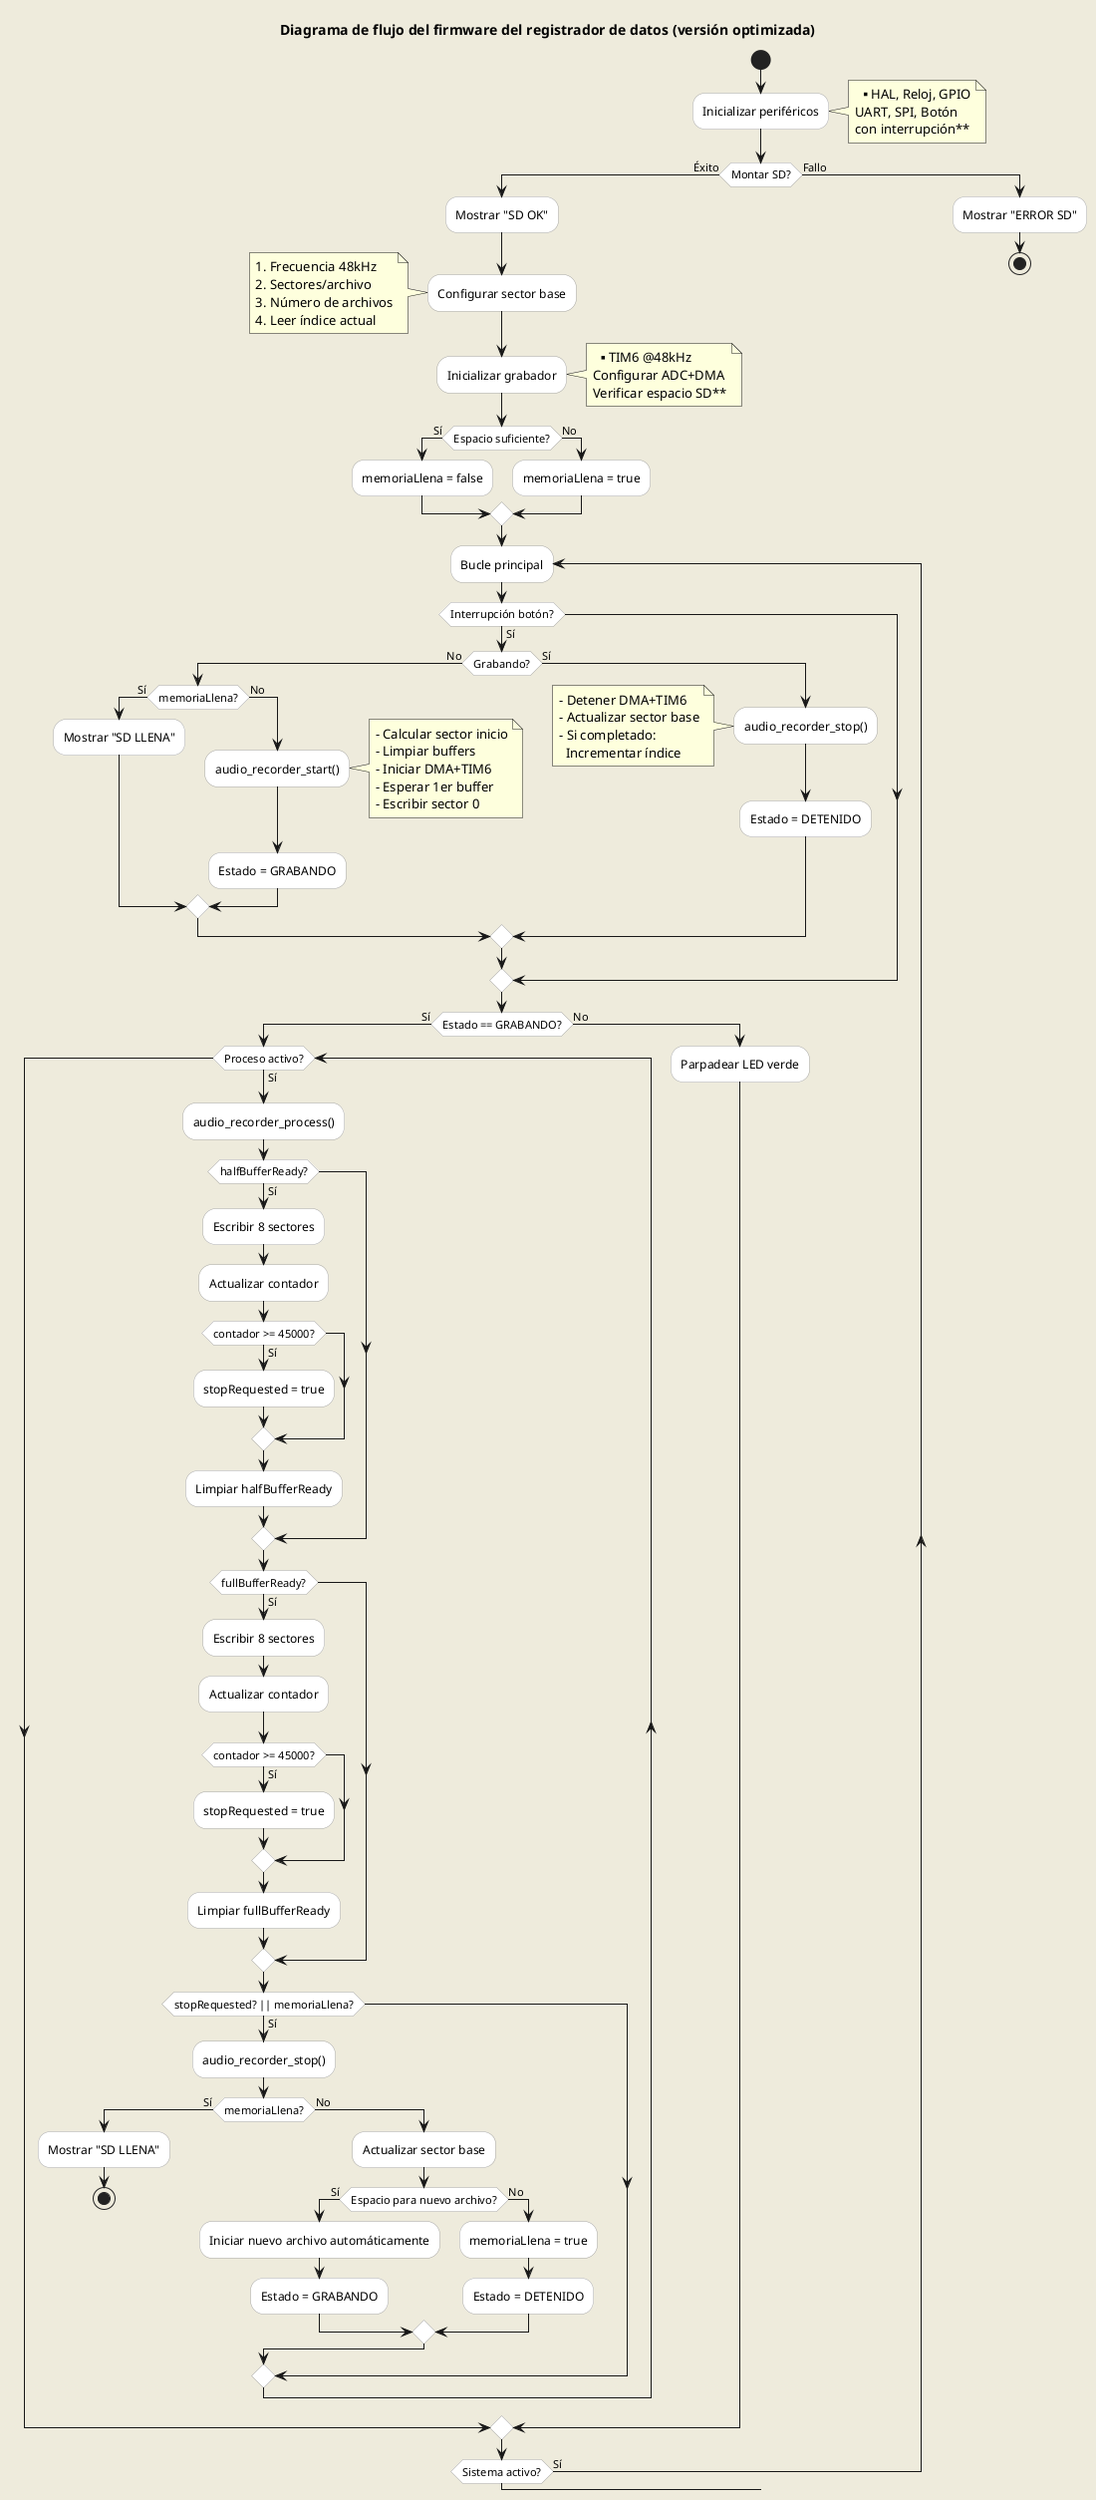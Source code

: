 @startuml
skinparam backgroundColor #EEEBDC
skinparam activity {
  BackgroundColor White
  BorderColor DarkGray
  FontName Arial
}
title Diagrama de flujo del firmware del registrador de datos (versión optimizada)

start
:Inicializar periféricos;
note right
  **HAL, Reloj, GPIO
  UART, SPI, Botón
  con interrupción**
end note

if (Montar SD?) then (Éxito)
  :Mostrar "SD OK";
  :Configurar sector base;
  note left
  1. Frecuencia 48kHz
  2. Sectores/archivo
  3. Número de archivos
  4. Leer índice actual
  end note
  
  :Inicializar grabador;
  note right
  **TIM6 @48kHz
  Configurar ADC+DMA
  Verificar espacio SD**
  end note
  
  if (Espacio suficiente?) then (Sí)
    :memoriaLlena = false;
  else (No)
    :memoriaLlena = true;
  endif
  
  repeat :Bucle principal;
    if (Interrupción botón?) then (Sí)
      if (Grabando?) then (No)
        if (memoriaLlena?) then (Sí)
          :Mostrar "SD LLENA";
        else (No)
          :audio_recorder_start();
          note right
          - Calcular sector inicio
          - Limpiar buffers
          - Iniciar DMA+TIM6
          - Esperar 1er buffer
          - Escribir sector 0
          end note
          :Estado = GRABANDO;
        endif
      else (Sí)
        :audio_recorder_stop();
        note left
        - Detener DMA+TIM6
        - Actualizar sector base
        - Si completado:
          Incrementar índice
        end note
        :Estado = DETENIDO;
      endif
    endif
    
    if (Estado == GRABANDO?) then (Sí)
      while (Proceso activo?) is (Sí)
        :audio_recorder_process();
        
        if (halfBufferReady?) then (Sí)
          :Escribir 8 sectores;
          :Actualizar contador;
          if (contador >= 45000?) then (Sí)
            :stopRequested = true;
          endif
          :Limpiar halfBufferReady;
        endif
        
        if (fullBufferReady?) then (Sí)
          :Escribir 8 sectores;
          :Actualizar contador;
          if (contador >= 45000?) then (Sí)
            :stopRequested = true;
          endif
          :Limpiar fullBufferReady;
        endif
        
        if (stopRequested? || memoriaLlena?) then (Sí)
          :audio_recorder_stop();
          if (memoriaLlena?) then (Sí)
            :Mostrar "SD LLENA";
            stop
          else (No)
            :Actualizar sector base;
            if (Espacio para nuevo archivo?) then (Sí)
              :Iniciar nuevo archivo automáticamente;
              :Estado = GRABANDO;
            else (No)
              :memoriaLlena = true;
              :Estado = DETENIDO;
            endif
          endif
        endif
      endwhile
    else (No)
      :Parpadear LED verde;
    endif
  repeat while (Sistema activo?) is (Sí)
else (Fallo)
  :Mostrar "ERROR SD";
  stop
endif

@enduml
